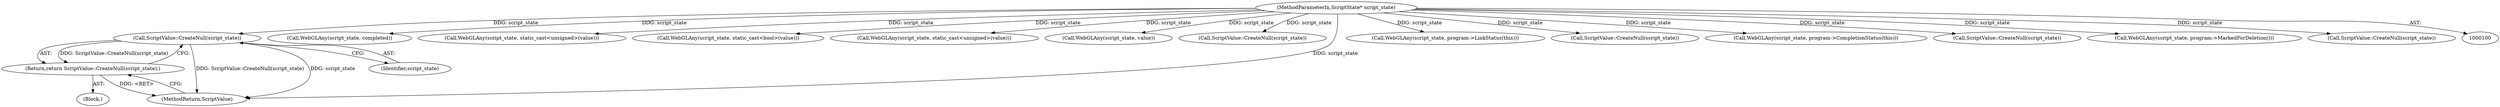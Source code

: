 digraph "0_Chrome_a4150b688a754d3d10d2ca385155b1c95d77d6ae_8@pointer" {
"1000185" [label="(Call,ScriptValue::CreateNull(script_state))"];
"1000101" [label="(MethodParameterIn,ScriptState* script_state)"];
"1000184" [label="(Return,return ScriptValue::CreateNull(script_state);)"];
"1000185" [label="(Call,ScriptValue::CreateNull(script_state))"];
"1000166" [label="(Call,WebGLAny(script_state, completed))"];
"1000220" [label="(Call,WebGLAny(script_state, static_cast<unsigned>(value)))"];
"1000134" [label="(Call,WebGLAny(script_state, static_cast<bool>(value)))"];
"1000238" [label="(Call,WebGLAny(script_state, static_cast<unsigned>(value)))"];
"1000198" [label="(Call,WebGLAny(script_state, value))"];
"1000179" [label="(Block,)"];
"1000101" [label="(MethodParameterIn,ScriptState* script_state)"];
"1000211" [label="(Call,ScriptValue::CreateNull(script_state))"];
"1000252" [label="(MethodReturn,ScriptValue)"];
"1000141" [label="(Call,WebGLAny(script_state, program->LinkStatus(this)))"];
"1000156" [label="(Call,ScriptValue::CreateNull(script_state))"];
"1000170" [label="(Call,WebGLAny(script_state, program->CompletionStatus(this)))"];
"1000184" [label="(Return,return ScriptValue::CreateNull(script_state);)"];
"1000112" [label="(Call,ScriptValue::CreateNull(script_state))"];
"1000123" [label="(Call,WebGLAny(script_state, program->MarkedForDeletion()))"];
"1000186" [label="(Identifier,script_state)"];
"1000250" [label="(Call,ScriptValue::CreateNull(script_state))"];
"1000185" -> "1000184"  [label="AST: "];
"1000185" -> "1000186"  [label="CFG: "];
"1000186" -> "1000185"  [label="AST: "];
"1000184" -> "1000185"  [label="CFG: "];
"1000185" -> "1000252"  [label="DDG: ScriptValue::CreateNull(script_state)"];
"1000185" -> "1000252"  [label="DDG: script_state"];
"1000185" -> "1000184"  [label="DDG: ScriptValue::CreateNull(script_state)"];
"1000101" -> "1000185"  [label="DDG: script_state"];
"1000101" -> "1000100"  [label="AST: "];
"1000101" -> "1000252"  [label="DDG: script_state"];
"1000101" -> "1000112"  [label="DDG: script_state"];
"1000101" -> "1000123"  [label="DDG: script_state"];
"1000101" -> "1000134"  [label="DDG: script_state"];
"1000101" -> "1000141"  [label="DDG: script_state"];
"1000101" -> "1000156"  [label="DDG: script_state"];
"1000101" -> "1000166"  [label="DDG: script_state"];
"1000101" -> "1000170"  [label="DDG: script_state"];
"1000101" -> "1000198"  [label="DDG: script_state"];
"1000101" -> "1000211"  [label="DDG: script_state"];
"1000101" -> "1000220"  [label="DDG: script_state"];
"1000101" -> "1000238"  [label="DDG: script_state"];
"1000101" -> "1000250"  [label="DDG: script_state"];
"1000184" -> "1000179"  [label="AST: "];
"1000252" -> "1000184"  [label="CFG: "];
"1000184" -> "1000252"  [label="DDG: <RET>"];
}
